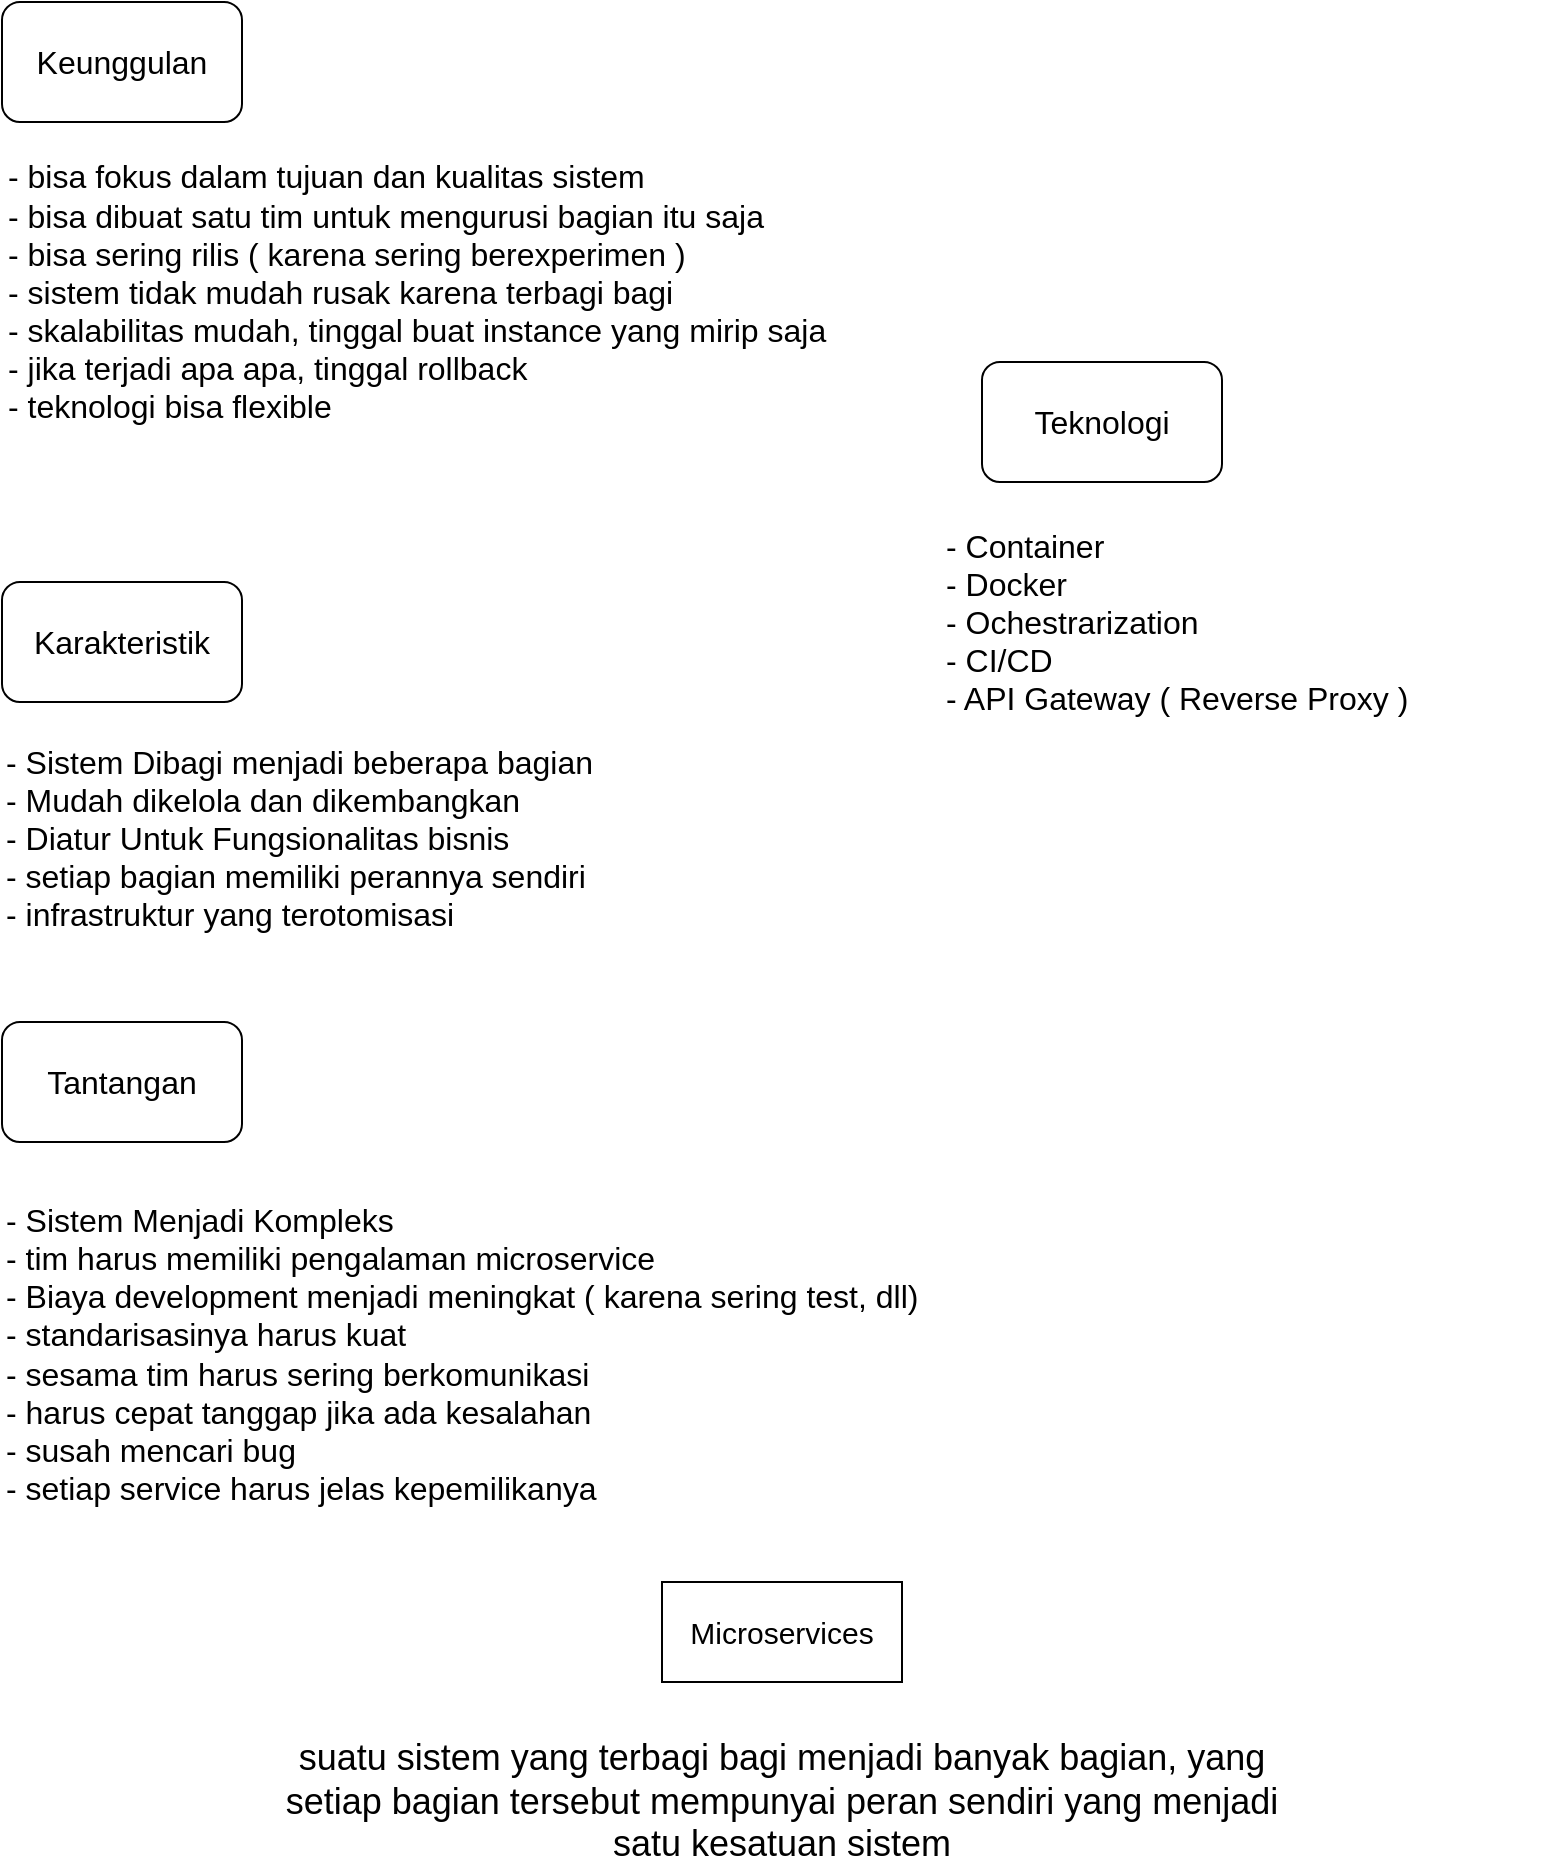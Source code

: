 <mxfile version="21.7.5" type="github">
  <diagram name="Page-1" id="HioI8YRIYciOeinHAEBK">
    <mxGraphModel dx="2124" dy="677" grid="1" gridSize="10" guides="1" tooltips="1" connect="1" arrows="1" fold="1" page="1" pageScale="1" pageWidth="850" pageHeight="1100" math="0" shadow="0">
      <root>
        <mxCell id="0" />
        <mxCell id="1" parent="0" />
        <mxCell id="MymAJ_jy-XAnLHnsOCIa-1" value="Microservices" style="rounded=0;whiteSpace=wrap;html=1;fontSize=15;" vertex="1" parent="1">
          <mxGeometry x="-470" y="830" width="120" height="50" as="geometry" />
        </mxCell>
        <mxCell id="MymAJ_jy-XAnLHnsOCIa-2" value="Karakteristik" style="rounded=1;whiteSpace=wrap;html=1;fontSize=16;" vertex="1" parent="1">
          <mxGeometry x="-800" y="330" width="120" height="60" as="geometry" />
        </mxCell>
        <mxCell id="MymAJ_jy-XAnLHnsOCIa-3" value="Teknologi" style="rounded=1;whiteSpace=wrap;html=1;fontSize=16;" vertex="1" parent="1">
          <mxGeometry x="-310" y="220" width="120" height="60" as="geometry" />
        </mxCell>
        <mxCell id="MymAJ_jy-XAnLHnsOCIa-4" value="Keunggulan" style="rounded=1;whiteSpace=wrap;html=1;fontSize=16;" vertex="1" parent="1">
          <mxGeometry x="-800" y="40" width="120" height="60" as="geometry" />
        </mxCell>
        <mxCell id="MymAJ_jy-XAnLHnsOCIa-5" value="suatu sistem yang terbagi bagi menjadi banyak bagian, yang setiap bagian tersebut mempunyai peran sendiri yang menjadi satu kesatuan sistem " style="text;html=1;strokeColor=none;fillColor=none;align=center;verticalAlign=middle;whiteSpace=wrap;rounded=0;fontSize=18;" vertex="1" parent="1">
          <mxGeometry x="-670" y="910" width="520" height="60" as="geometry" />
        </mxCell>
        <mxCell id="MymAJ_jy-XAnLHnsOCIa-9" value="&lt;div align=&quot;left&quot;&gt;- Sistem Dibagi menjadi beberapa bagian&lt;/div&gt;&lt;div align=&quot;left&quot;&gt;- Mudah dikelola dan dikembangkan&lt;/div&gt;&lt;div align=&quot;left&quot;&gt;- Diatur Untuk Fungsionalitas bisnis&lt;/div&gt;&lt;div align=&quot;left&quot;&gt;- setiap bagian memiliki perannya sendiri&amp;nbsp;&lt;/div&gt;&lt;div align=&quot;left&quot;&gt;- infrastruktur yang terotomisasi&lt;br&gt;&lt;/div&gt;" style="text;html=1;strokeColor=none;fillColor=none;align=left;verticalAlign=middle;whiteSpace=wrap;rounded=0;fontSize=16;" vertex="1" parent="1">
          <mxGeometry x="-800" y="428" width="300" height="60" as="geometry" />
        </mxCell>
        <mxCell id="MymAJ_jy-XAnLHnsOCIa-10" value="&lt;div&gt;- bisa fokus dalam tujuan dan kualitas sistem&lt;br&gt;&lt;/div&gt;&lt;div&gt;- bisa dibuat satu tim untuk mengurusi bagian itu saja&lt;br&gt;- bisa sering rilis ( karena sering berexperimen )&lt;br&gt;&lt;/div&gt;&lt;div&gt;- sistem tidak mudah rusak karena terbagi bagi&lt;/div&gt;&lt;div&gt;- skalabilitas mudah, tinggal buat instance yang mirip saja&lt;/div&gt;&lt;div&gt;- jika terjadi apa apa, tinggal rollback&lt;/div&gt;&lt;div&gt;- teknologi bisa flexible&lt;br&gt;&lt;/div&gt;" style="text;html=1;strokeColor=none;fillColor=none;align=left;verticalAlign=middle;whiteSpace=wrap;rounded=0;fontSize=16;" vertex="1" parent="1">
          <mxGeometry x="-799" y="125" width="500" height="120" as="geometry" />
        </mxCell>
        <mxCell id="MymAJ_jy-XAnLHnsOCIa-11" value="Tantangan" style="rounded=1;whiteSpace=wrap;html=1;fontSize=16;" vertex="1" parent="1">
          <mxGeometry x="-800" y="550" width="120" height="60" as="geometry" />
        </mxCell>
        <mxCell id="MymAJ_jy-XAnLHnsOCIa-13" value="&lt;div&gt;- Sistem Menjadi Kompleks&lt;/div&gt;&lt;div&gt;- tim harus memiliki pengalaman microservice&lt;/div&gt;&lt;div&gt;- Biaya development menjadi meningkat ( karena sering test, dll)&lt;br&gt;&lt;/div&gt;&lt;div&gt;- standarisasinya harus kuat&lt;br&gt;&lt;/div&gt;&lt;div&gt;- sesama tim harus sering berkomunikasi&lt;/div&gt;&lt;div&gt;- harus cepat tanggap jika ada kesalahan&lt;/div&gt;&lt;div&gt;- susah mencari bug&lt;br&gt;&lt;/div&gt;&lt;div&gt;- setiap service harus jelas kepemilikanya&lt;br&gt;&lt;/div&gt;" style="text;html=1;strokeColor=none;fillColor=none;align=left;verticalAlign=middle;whiteSpace=wrap;rounded=0;fontSize=16;" vertex="1" parent="1">
          <mxGeometry x="-800" y="630" width="470" height="172" as="geometry" />
        </mxCell>
        <mxCell id="MymAJ_jy-XAnLHnsOCIa-15" value="&lt;div&gt;- Container&lt;/div&gt;&lt;div&gt;- Docker&lt;/div&gt;&lt;div&gt;- Ochestrarization&lt;/div&gt;&lt;div&gt;- CI/CD&lt;/div&gt;&lt;div&gt;- API Gateway ( Reverse Proxy )&lt;br&gt;&lt;/div&gt;" style="text;html=1;strokeColor=none;fillColor=none;align=left;verticalAlign=middle;whiteSpace=wrap;rounded=0;fontSize=16;" vertex="1" parent="1">
          <mxGeometry x="-330" y="320" width="300" height="60" as="geometry" />
        </mxCell>
      </root>
    </mxGraphModel>
  </diagram>
</mxfile>
